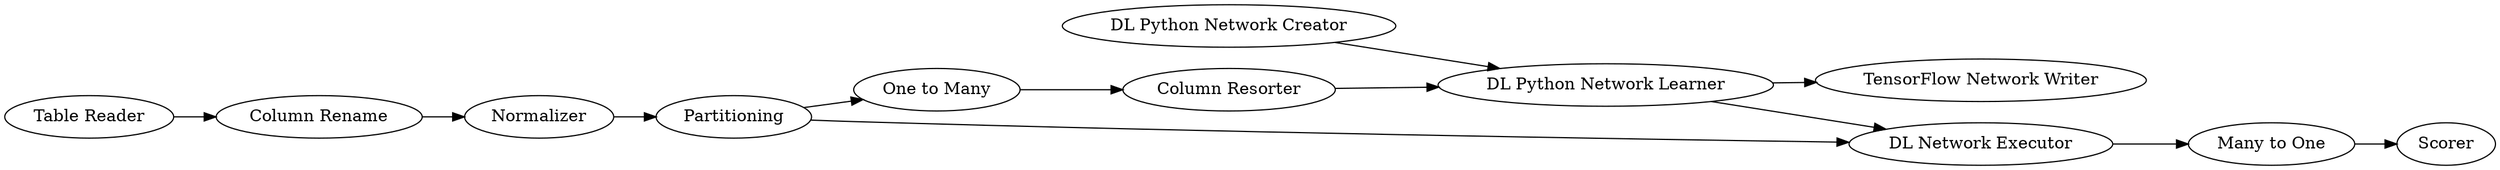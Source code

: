 digraph {
	13 [label=Normalizer]
	17 [label=Partitioning]
	21 [label="Table Reader"]
	22 [label="One to Many"]
	23 [label="DL Python Network Creator"]
	24 [label="DL Python Network Learner"]
	25 [label="DL Network Executor"]
	27 [label="Many to One"]
	28 [label=Scorer]
	29 [label="Column Resorter"]
	30 [label="Column Rename"]
	31 [label="TensorFlow Network Writer"]
	13 -> 17
	17 -> 22
	17 -> 25
	21 -> 30
	22 -> 29
	23 -> 24
	24 -> 25
	24 -> 31
	25 -> 27
	27 -> 28
	29 -> 24
	30 -> 13
	rankdir=LR
}
